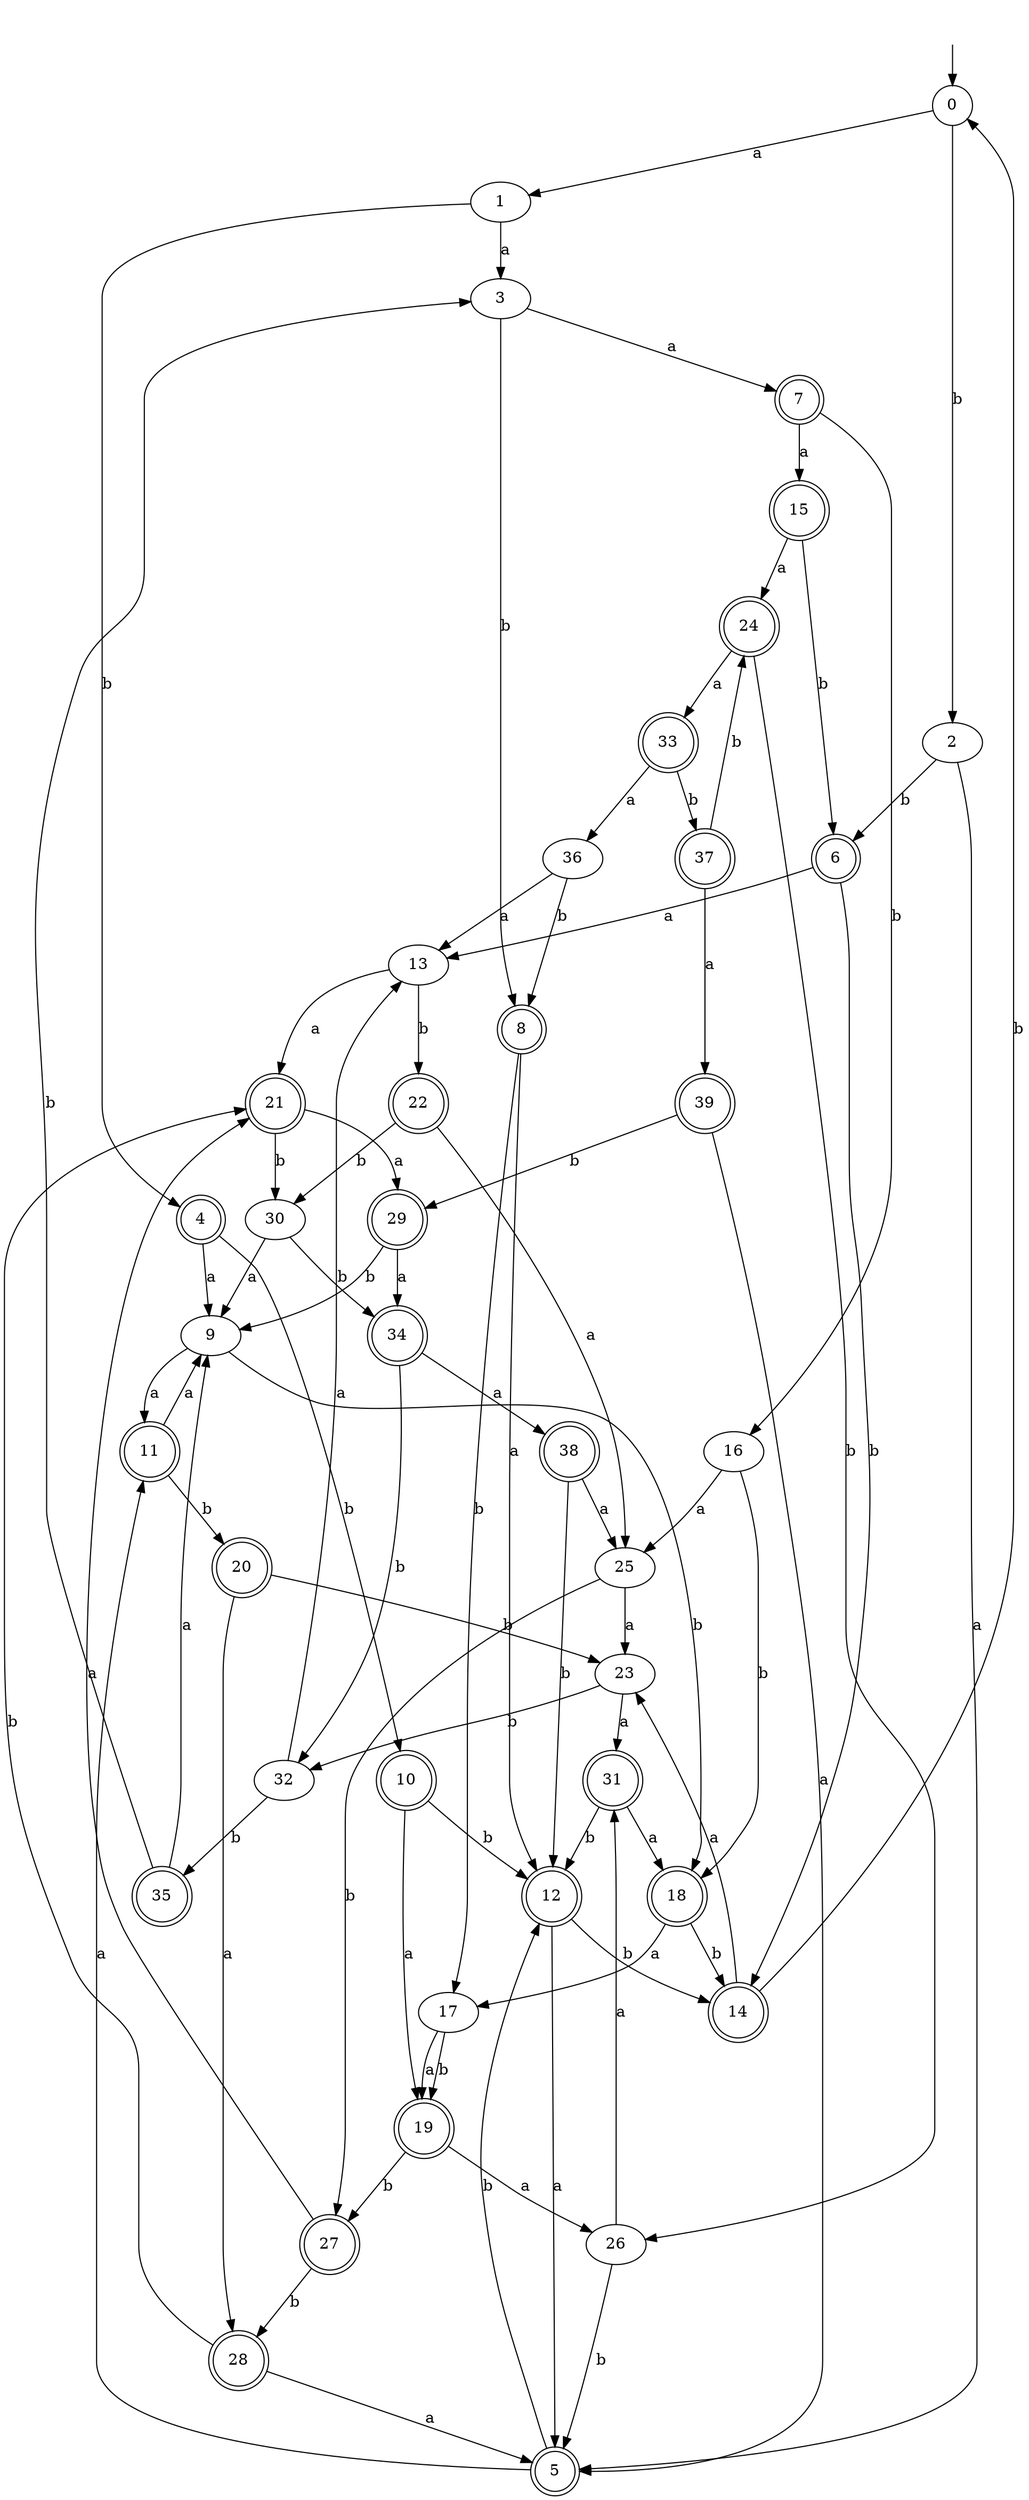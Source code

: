 digraph RandomDFA {
  __start0 [label="", shape=none];
  __start0 -> 0 [label=""];
  0 [shape=circle]
  0 -> 1 [label="a"]
  0 -> 2 [label="b"]
  1
  1 -> 3 [label="a"]
  1 -> 4 [label="b"]
  2
  2 -> 5 [label="a"]
  2 -> 6 [label="b"]
  3
  3 -> 7 [label="a"]
  3 -> 8 [label="b"]
  4 [shape=doublecircle]
  4 -> 9 [label="a"]
  4 -> 10 [label="b"]
  5 [shape=doublecircle]
  5 -> 11 [label="a"]
  5 -> 12 [label="b"]
  6 [shape=doublecircle]
  6 -> 13 [label="a"]
  6 -> 14 [label="b"]
  7 [shape=doublecircle]
  7 -> 15 [label="a"]
  7 -> 16 [label="b"]
  8 [shape=doublecircle]
  8 -> 12 [label="a"]
  8 -> 17 [label="b"]
  9
  9 -> 11 [label="a"]
  9 -> 18 [label="b"]
  10 [shape=doublecircle]
  10 -> 19 [label="a"]
  10 -> 12 [label="b"]
  11 [shape=doublecircle]
  11 -> 9 [label="a"]
  11 -> 20 [label="b"]
  12 [shape=doublecircle]
  12 -> 5 [label="a"]
  12 -> 14 [label="b"]
  13
  13 -> 21 [label="a"]
  13 -> 22 [label="b"]
  14 [shape=doublecircle]
  14 -> 23 [label="a"]
  14 -> 0 [label="b"]
  15 [shape=doublecircle]
  15 -> 24 [label="a"]
  15 -> 6 [label="b"]
  16
  16 -> 25 [label="a"]
  16 -> 18 [label="b"]
  17
  17 -> 19 [label="a"]
  17 -> 19 [label="b"]
  18 [shape=doublecircle]
  18 -> 17 [label="a"]
  18 -> 14 [label="b"]
  19 [shape=doublecircle]
  19 -> 26 [label="a"]
  19 -> 27 [label="b"]
  20 [shape=doublecircle]
  20 -> 28 [label="a"]
  20 -> 23 [label="b"]
  21 [shape=doublecircle]
  21 -> 29 [label="a"]
  21 -> 30 [label="b"]
  22 [shape=doublecircle]
  22 -> 25 [label="a"]
  22 -> 30 [label="b"]
  23
  23 -> 31 [label="a"]
  23 -> 32 [label="b"]
  24 [shape=doublecircle]
  24 -> 33 [label="a"]
  24 -> 26 [label="b"]
  25
  25 -> 23 [label="a"]
  25 -> 27 [label="b"]
  26
  26 -> 31 [label="a"]
  26 -> 5 [label="b"]
  27 [shape=doublecircle]
  27 -> 21 [label="a"]
  27 -> 28 [label="b"]
  28 [shape=doublecircle]
  28 -> 5 [label="a"]
  28 -> 21 [label="b"]
  29 [shape=doublecircle]
  29 -> 34 [label="a"]
  29 -> 9 [label="b"]
  30
  30 -> 9 [label="a"]
  30 -> 34 [label="b"]
  31 [shape=doublecircle]
  31 -> 18 [label="a"]
  31 -> 12 [label="b"]
  32
  32 -> 13 [label="a"]
  32 -> 35 [label="b"]
  33 [shape=doublecircle]
  33 -> 36 [label="a"]
  33 -> 37 [label="b"]
  34 [shape=doublecircle]
  34 -> 38 [label="a"]
  34 -> 32 [label="b"]
  35 [shape=doublecircle]
  35 -> 9 [label="a"]
  35 -> 3 [label="b"]
  36
  36 -> 13 [label="a"]
  36 -> 8 [label="b"]
  37 [shape=doublecircle]
  37 -> 39 [label="a"]
  37 -> 24 [label="b"]
  38 [shape=doublecircle]
  38 -> 25 [label="a"]
  38 -> 12 [label="b"]
  39 [shape=doublecircle]
  39 -> 5 [label="a"]
  39 -> 29 [label="b"]
}
